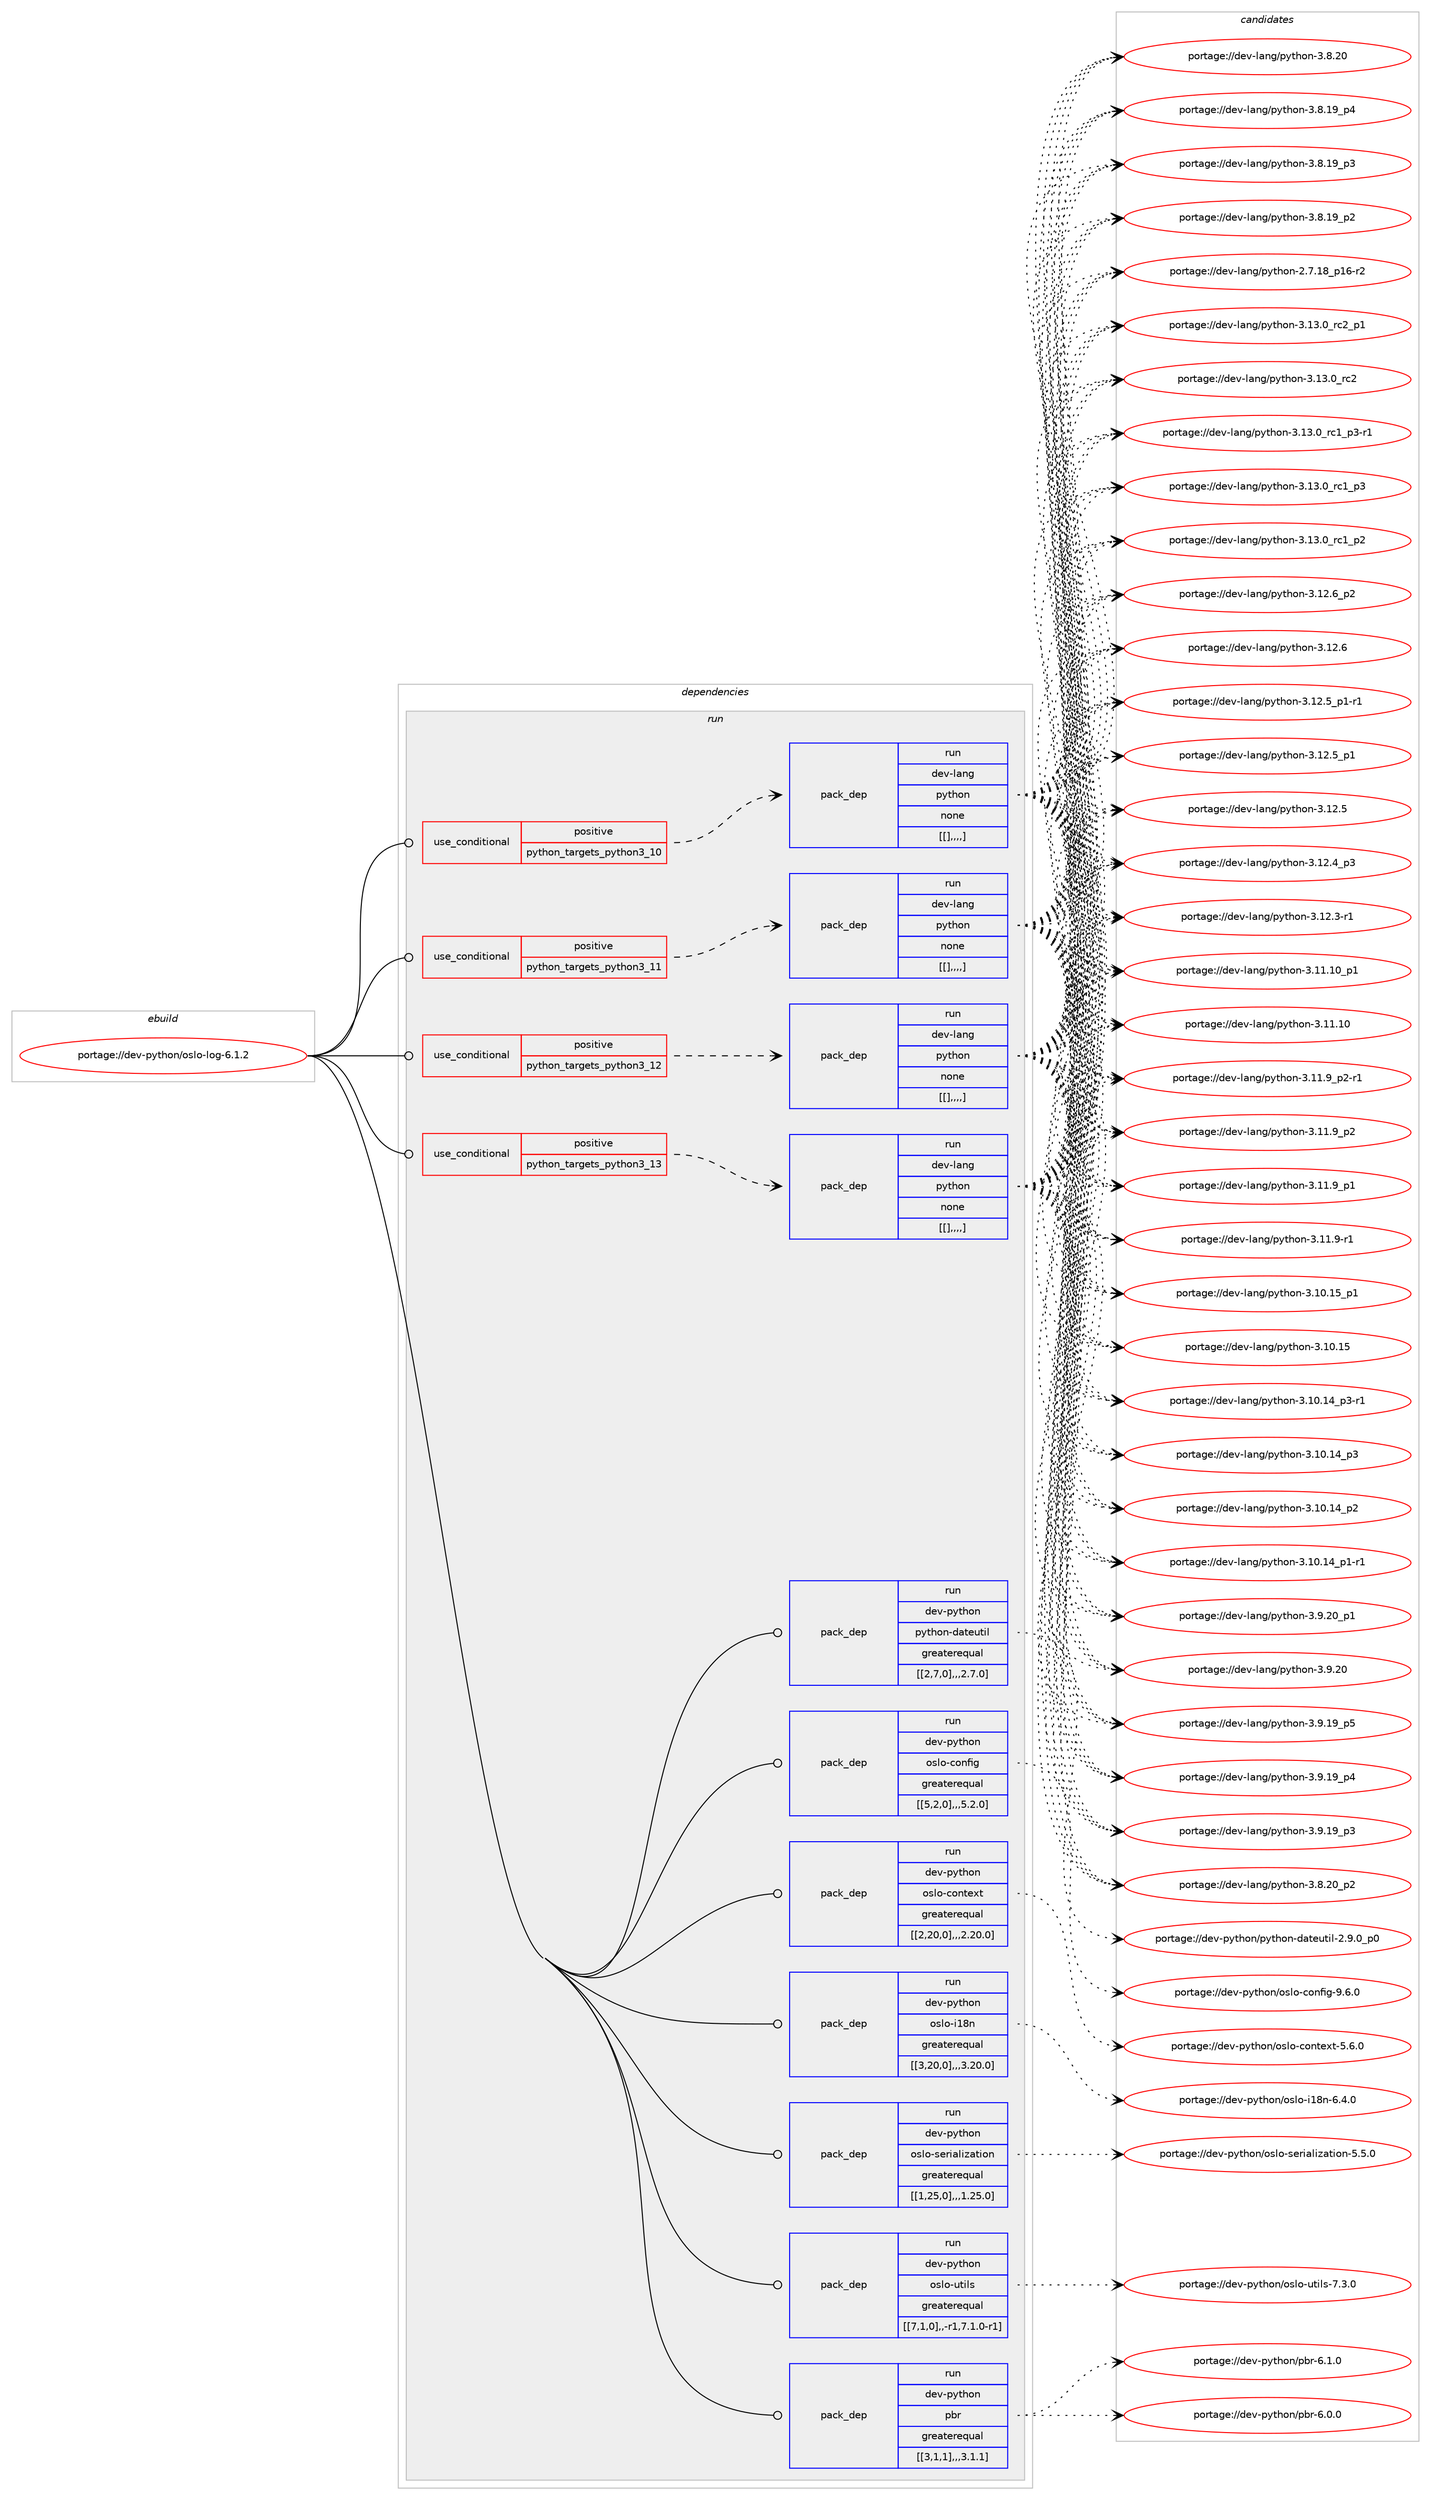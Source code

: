 digraph prolog {

# *************
# Graph options
# *************

newrank=true;
concentrate=true;
compound=true;
graph [rankdir=LR,fontname=Helvetica,fontsize=10,ranksep=1.5];#, ranksep=2.5, nodesep=0.2];
edge  [arrowhead=vee];
node  [fontname=Helvetica,fontsize=10];

# **********
# The ebuild
# **********

subgraph cluster_leftcol {
color=gray;
label=<<i>ebuild</i>>;
id [label="portage://dev-python/oslo-log-6.1.2", color=red, width=4, href="../dev-python/oslo-log-6.1.2.svg"];
}

# ****************
# The dependencies
# ****************

subgraph cluster_midcol {
color=gray;
label=<<i>dependencies</i>>;
subgraph cluster_compile {
fillcolor="#eeeeee";
style=filled;
label=<<i>compile</i>>;
}
subgraph cluster_compileandrun {
fillcolor="#eeeeee";
style=filled;
label=<<i>compile and run</i>>;
}
subgraph cluster_run {
fillcolor="#eeeeee";
style=filled;
label=<<i>run</i>>;
subgraph cond36831 {
dependency155352 [label=<<TABLE BORDER="0" CELLBORDER="1" CELLSPACING="0" CELLPADDING="4"><TR><TD ROWSPAN="3" CELLPADDING="10">use_conditional</TD></TR><TR><TD>positive</TD></TR><TR><TD>python_targets_python3_10</TD></TR></TABLE>>, shape=none, color=red];
subgraph pack117307 {
dependency155353 [label=<<TABLE BORDER="0" CELLBORDER="1" CELLSPACING="0" CELLPADDING="4" WIDTH="220"><TR><TD ROWSPAN="6" CELLPADDING="30">pack_dep</TD></TR><TR><TD WIDTH="110">run</TD></TR><TR><TD>dev-lang</TD></TR><TR><TD>python</TD></TR><TR><TD>none</TD></TR><TR><TD>[[],,,,]</TD></TR></TABLE>>, shape=none, color=blue];
}
dependency155352:e -> dependency155353:w [weight=20,style="dashed",arrowhead="vee"];
}
id:e -> dependency155352:w [weight=20,style="solid",arrowhead="odot"];
subgraph cond36832 {
dependency155354 [label=<<TABLE BORDER="0" CELLBORDER="1" CELLSPACING="0" CELLPADDING="4"><TR><TD ROWSPAN="3" CELLPADDING="10">use_conditional</TD></TR><TR><TD>positive</TD></TR><TR><TD>python_targets_python3_11</TD></TR></TABLE>>, shape=none, color=red];
subgraph pack117308 {
dependency155355 [label=<<TABLE BORDER="0" CELLBORDER="1" CELLSPACING="0" CELLPADDING="4" WIDTH="220"><TR><TD ROWSPAN="6" CELLPADDING="30">pack_dep</TD></TR><TR><TD WIDTH="110">run</TD></TR><TR><TD>dev-lang</TD></TR><TR><TD>python</TD></TR><TR><TD>none</TD></TR><TR><TD>[[],,,,]</TD></TR></TABLE>>, shape=none, color=blue];
}
dependency155354:e -> dependency155355:w [weight=20,style="dashed",arrowhead="vee"];
}
id:e -> dependency155354:w [weight=20,style="solid",arrowhead="odot"];
subgraph cond36833 {
dependency155356 [label=<<TABLE BORDER="0" CELLBORDER="1" CELLSPACING="0" CELLPADDING="4"><TR><TD ROWSPAN="3" CELLPADDING="10">use_conditional</TD></TR><TR><TD>positive</TD></TR><TR><TD>python_targets_python3_12</TD></TR></TABLE>>, shape=none, color=red];
subgraph pack117309 {
dependency155357 [label=<<TABLE BORDER="0" CELLBORDER="1" CELLSPACING="0" CELLPADDING="4" WIDTH="220"><TR><TD ROWSPAN="6" CELLPADDING="30">pack_dep</TD></TR><TR><TD WIDTH="110">run</TD></TR><TR><TD>dev-lang</TD></TR><TR><TD>python</TD></TR><TR><TD>none</TD></TR><TR><TD>[[],,,,]</TD></TR></TABLE>>, shape=none, color=blue];
}
dependency155356:e -> dependency155357:w [weight=20,style="dashed",arrowhead="vee"];
}
id:e -> dependency155356:w [weight=20,style="solid",arrowhead="odot"];
subgraph cond36834 {
dependency155358 [label=<<TABLE BORDER="0" CELLBORDER="1" CELLSPACING="0" CELLPADDING="4"><TR><TD ROWSPAN="3" CELLPADDING="10">use_conditional</TD></TR><TR><TD>positive</TD></TR><TR><TD>python_targets_python3_13</TD></TR></TABLE>>, shape=none, color=red];
subgraph pack117310 {
dependency155359 [label=<<TABLE BORDER="0" CELLBORDER="1" CELLSPACING="0" CELLPADDING="4" WIDTH="220"><TR><TD ROWSPAN="6" CELLPADDING="30">pack_dep</TD></TR><TR><TD WIDTH="110">run</TD></TR><TR><TD>dev-lang</TD></TR><TR><TD>python</TD></TR><TR><TD>none</TD></TR><TR><TD>[[],,,,]</TD></TR></TABLE>>, shape=none, color=blue];
}
dependency155358:e -> dependency155359:w [weight=20,style="dashed",arrowhead="vee"];
}
id:e -> dependency155358:w [weight=20,style="solid",arrowhead="odot"];
subgraph pack117311 {
dependency155360 [label=<<TABLE BORDER="0" CELLBORDER="1" CELLSPACING="0" CELLPADDING="4" WIDTH="220"><TR><TD ROWSPAN="6" CELLPADDING="30">pack_dep</TD></TR><TR><TD WIDTH="110">run</TD></TR><TR><TD>dev-python</TD></TR><TR><TD>oslo-config</TD></TR><TR><TD>greaterequal</TD></TR><TR><TD>[[5,2,0],,,5.2.0]</TD></TR></TABLE>>, shape=none, color=blue];
}
id:e -> dependency155360:w [weight=20,style="solid",arrowhead="odot"];
subgraph pack117312 {
dependency155361 [label=<<TABLE BORDER="0" CELLBORDER="1" CELLSPACING="0" CELLPADDING="4" WIDTH="220"><TR><TD ROWSPAN="6" CELLPADDING="30">pack_dep</TD></TR><TR><TD WIDTH="110">run</TD></TR><TR><TD>dev-python</TD></TR><TR><TD>oslo-context</TD></TR><TR><TD>greaterequal</TD></TR><TR><TD>[[2,20,0],,,2.20.0]</TD></TR></TABLE>>, shape=none, color=blue];
}
id:e -> dependency155361:w [weight=20,style="solid",arrowhead="odot"];
subgraph pack117313 {
dependency155362 [label=<<TABLE BORDER="0" CELLBORDER="1" CELLSPACING="0" CELLPADDING="4" WIDTH="220"><TR><TD ROWSPAN="6" CELLPADDING="30">pack_dep</TD></TR><TR><TD WIDTH="110">run</TD></TR><TR><TD>dev-python</TD></TR><TR><TD>oslo-i18n</TD></TR><TR><TD>greaterequal</TD></TR><TR><TD>[[3,20,0],,,3.20.0]</TD></TR></TABLE>>, shape=none, color=blue];
}
id:e -> dependency155362:w [weight=20,style="solid",arrowhead="odot"];
subgraph pack117314 {
dependency155363 [label=<<TABLE BORDER="0" CELLBORDER="1" CELLSPACING="0" CELLPADDING="4" WIDTH="220"><TR><TD ROWSPAN="6" CELLPADDING="30">pack_dep</TD></TR><TR><TD WIDTH="110">run</TD></TR><TR><TD>dev-python</TD></TR><TR><TD>oslo-serialization</TD></TR><TR><TD>greaterequal</TD></TR><TR><TD>[[1,25,0],,,1.25.0]</TD></TR></TABLE>>, shape=none, color=blue];
}
id:e -> dependency155363:w [weight=20,style="solid",arrowhead="odot"];
subgraph pack117315 {
dependency155364 [label=<<TABLE BORDER="0" CELLBORDER="1" CELLSPACING="0" CELLPADDING="4" WIDTH="220"><TR><TD ROWSPAN="6" CELLPADDING="30">pack_dep</TD></TR><TR><TD WIDTH="110">run</TD></TR><TR><TD>dev-python</TD></TR><TR><TD>oslo-utils</TD></TR><TR><TD>greaterequal</TD></TR><TR><TD>[[7,1,0],,-r1,7.1.0-r1]</TD></TR></TABLE>>, shape=none, color=blue];
}
id:e -> dependency155364:w [weight=20,style="solid",arrowhead="odot"];
subgraph pack117316 {
dependency155365 [label=<<TABLE BORDER="0" CELLBORDER="1" CELLSPACING="0" CELLPADDING="4" WIDTH="220"><TR><TD ROWSPAN="6" CELLPADDING="30">pack_dep</TD></TR><TR><TD WIDTH="110">run</TD></TR><TR><TD>dev-python</TD></TR><TR><TD>pbr</TD></TR><TR><TD>greaterequal</TD></TR><TR><TD>[[3,1,1],,,3.1.1]</TD></TR></TABLE>>, shape=none, color=blue];
}
id:e -> dependency155365:w [weight=20,style="solid",arrowhead="odot"];
subgraph pack117317 {
dependency155366 [label=<<TABLE BORDER="0" CELLBORDER="1" CELLSPACING="0" CELLPADDING="4" WIDTH="220"><TR><TD ROWSPAN="6" CELLPADDING="30">pack_dep</TD></TR><TR><TD WIDTH="110">run</TD></TR><TR><TD>dev-python</TD></TR><TR><TD>python-dateutil</TD></TR><TR><TD>greaterequal</TD></TR><TR><TD>[[2,7,0],,,2.7.0]</TD></TR></TABLE>>, shape=none, color=blue];
}
id:e -> dependency155366:w [weight=20,style="solid",arrowhead="odot"];
}
}

# **************
# The candidates
# **************

subgraph cluster_choices {
rank=same;
color=gray;
label=<<i>candidates</i>>;

subgraph choice117307 {
color=black;
nodesep=1;
choice100101118451089711010347112121116104111110455146495146489511499509511249 [label="portage://dev-lang/python-3.13.0_rc2_p1", color=red, width=4,href="../dev-lang/python-3.13.0_rc2_p1.svg"];
choice10010111845108971101034711212111610411111045514649514648951149950 [label="portage://dev-lang/python-3.13.0_rc2", color=red, width=4,href="../dev-lang/python-3.13.0_rc2.svg"];
choice1001011184510897110103471121211161041111104551464951464895114994995112514511449 [label="portage://dev-lang/python-3.13.0_rc1_p3-r1", color=red, width=4,href="../dev-lang/python-3.13.0_rc1_p3-r1.svg"];
choice100101118451089711010347112121116104111110455146495146489511499499511251 [label="portage://dev-lang/python-3.13.0_rc1_p3", color=red, width=4,href="../dev-lang/python-3.13.0_rc1_p3.svg"];
choice100101118451089711010347112121116104111110455146495146489511499499511250 [label="portage://dev-lang/python-3.13.0_rc1_p2", color=red, width=4,href="../dev-lang/python-3.13.0_rc1_p2.svg"];
choice100101118451089711010347112121116104111110455146495046549511250 [label="portage://dev-lang/python-3.12.6_p2", color=red, width=4,href="../dev-lang/python-3.12.6_p2.svg"];
choice10010111845108971101034711212111610411111045514649504654 [label="portage://dev-lang/python-3.12.6", color=red, width=4,href="../dev-lang/python-3.12.6.svg"];
choice1001011184510897110103471121211161041111104551464950465395112494511449 [label="portage://dev-lang/python-3.12.5_p1-r1", color=red, width=4,href="../dev-lang/python-3.12.5_p1-r1.svg"];
choice100101118451089711010347112121116104111110455146495046539511249 [label="portage://dev-lang/python-3.12.5_p1", color=red, width=4,href="../dev-lang/python-3.12.5_p1.svg"];
choice10010111845108971101034711212111610411111045514649504653 [label="portage://dev-lang/python-3.12.5", color=red, width=4,href="../dev-lang/python-3.12.5.svg"];
choice100101118451089711010347112121116104111110455146495046529511251 [label="portage://dev-lang/python-3.12.4_p3", color=red, width=4,href="../dev-lang/python-3.12.4_p3.svg"];
choice100101118451089711010347112121116104111110455146495046514511449 [label="portage://dev-lang/python-3.12.3-r1", color=red, width=4,href="../dev-lang/python-3.12.3-r1.svg"];
choice10010111845108971101034711212111610411111045514649494649489511249 [label="portage://dev-lang/python-3.11.10_p1", color=red, width=4,href="../dev-lang/python-3.11.10_p1.svg"];
choice1001011184510897110103471121211161041111104551464949464948 [label="portage://dev-lang/python-3.11.10", color=red, width=4,href="../dev-lang/python-3.11.10.svg"];
choice1001011184510897110103471121211161041111104551464949465795112504511449 [label="portage://dev-lang/python-3.11.9_p2-r1", color=red, width=4,href="../dev-lang/python-3.11.9_p2-r1.svg"];
choice100101118451089711010347112121116104111110455146494946579511250 [label="portage://dev-lang/python-3.11.9_p2", color=red, width=4,href="../dev-lang/python-3.11.9_p2.svg"];
choice100101118451089711010347112121116104111110455146494946579511249 [label="portage://dev-lang/python-3.11.9_p1", color=red, width=4,href="../dev-lang/python-3.11.9_p1.svg"];
choice100101118451089711010347112121116104111110455146494946574511449 [label="portage://dev-lang/python-3.11.9-r1", color=red, width=4,href="../dev-lang/python-3.11.9-r1.svg"];
choice10010111845108971101034711212111610411111045514649484649539511249 [label="portage://dev-lang/python-3.10.15_p1", color=red, width=4,href="../dev-lang/python-3.10.15_p1.svg"];
choice1001011184510897110103471121211161041111104551464948464953 [label="portage://dev-lang/python-3.10.15", color=red, width=4,href="../dev-lang/python-3.10.15.svg"];
choice100101118451089711010347112121116104111110455146494846495295112514511449 [label="portage://dev-lang/python-3.10.14_p3-r1", color=red, width=4,href="../dev-lang/python-3.10.14_p3-r1.svg"];
choice10010111845108971101034711212111610411111045514649484649529511251 [label="portage://dev-lang/python-3.10.14_p3", color=red, width=4,href="../dev-lang/python-3.10.14_p3.svg"];
choice10010111845108971101034711212111610411111045514649484649529511250 [label="portage://dev-lang/python-3.10.14_p2", color=red, width=4,href="../dev-lang/python-3.10.14_p2.svg"];
choice100101118451089711010347112121116104111110455146494846495295112494511449 [label="portage://dev-lang/python-3.10.14_p1-r1", color=red, width=4,href="../dev-lang/python-3.10.14_p1-r1.svg"];
choice100101118451089711010347112121116104111110455146574650489511249 [label="portage://dev-lang/python-3.9.20_p1", color=red, width=4,href="../dev-lang/python-3.9.20_p1.svg"];
choice10010111845108971101034711212111610411111045514657465048 [label="portage://dev-lang/python-3.9.20", color=red, width=4,href="../dev-lang/python-3.9.20.svg"];
choice100101118451089711010347112121116104111110455146574649579511253 [label="portage://dev-lang/python-3.9.19_p5", color=red, width=4,href="../dev-lang/python-3.9.19_p5.svg"];
choice100101118451089711010347112121116104111110455146574649579511252 [label="portage://dev-lang/python-3.9.19_p4", color=red, width=4,href="../dev-lang/python-3.9.19_p4.svg"];
choice100101118451089711010347112121116104111110455146574649579511251 [label="portage://dev-lang/python-3.9.19_p3", color=red, width=4,href="../dev-lang/python-3.9.19_p3.svg"];
choice100101118451089711010347112121116104111110455146564650489511250 [label="portage://dev-lang/python-3.8.20_p2", color=red, width=4,href="../dev-lang/python-3.8.20_p2.svg"];
choice10010111845108971101034711212111610411111045514656465048 [label="portage://dev-lang/python-3.8.20", color=red, width=4,href="../dev-lang/python-3.8.20.svg"];
choice100101118451089711010347112121116104111110455146564649579511252 [label="portage://dev-lang/python-3.8.19_p4", color=red, width=4,href="../dev-lang/python-3.8.19_p4.svg"];
choice100101118451089711010347112121116104111110455146564649579511251 [label="portage://dev-lang/python-3.8.19_p3", color=red, width=4,href="../dev-lang/python-3.8.19_p3.svg"];
choice100101118451089711010347112121116104111110455146564649579511250 [label="portage://dev-lang/python-3.8.19_p2", color=red, width=4,href="../dev-lang/python-3.8.19_p2.svg"];
choice100101118451089711010347112121116104111110455046554649569511249544511450 [label="portage://dev-lang/python-2.7.18_p16-r2", color=red, width=4,href="../dev-lang/python-2.7.18_p16-r2.svg"];
dependency155353:e -> choice100101118451089711010347112121116104111110455146495146489511499509511249:w [style=dotted,weight="100"];
dependency155353:e -> choice10010111845108971101034711212111610411111045514649514648951149950:w [style=dotted,weight="100"];
dependency155353:e -> choice1001011184510897110103471121211161041111104551464951464895114994995112514511449:w [style=dotted,weight="100"];
dependency155353:e -> choice100101118451089711010347112121116104111110455146495146489511499499511251:w [style=dotted,weight="100"];
dependency155353:e -> choice100101118451089711010347112121116104111110455146495146489511499499511250:w [style=dotted,weight="100"];
dependency155353:e -> choice100101118451089711010347112121116104111110455146495046549511250:w [style=dotted,weight="100"];
dependency155353:e -> choice10010111845108971101034711212111610411111045514649504654:w [style=dotted,weight="100"];
dependency155353:e -> choice1001011184510897110103471121211161041111104551464950465395112494511449:w [style=dotted,weight="100"];
dependency155353:e -> choice100101118451089711010347112121116104111110455146495046539511249:w [style=dotted,weight="100"];
dependency155353:e -> choice10010111845108971101034711212111610411111045514649504653:w [style=dotted,weight="100"];
dependency155353:e -> choice100101118451089711010347112121116104111110455146495046529511251:w [style=dotted,weight="100"];
dependency155353:e -> choice100101118451089711010347112121116104111110455146495046514511449:w [style=dotted,weight="100"];
dependency155353:e -> choice10010111845108971101034711212111610411111045514649494649489511249:w [style=dotted,weight="100"];
dependency155353:e -> choice1001011184510897110103471121211161041111104551464949464948:w [style=dotted,weight="100"];
dependency155353:e -> choice1001011184510897110103471121211161041111104551464949465795112504511449:w [style=dotted,weight="100"];
dependency155353:e -> choice100101118451089711010347112121116104111110455146494946579511250:w [style=dotted,weight="100"];
dependency155353:e -> choice100101118451089711010347112121116104111110455146494946579511249:w [style=dotted,weight="100"];
dependency155353:e -> choice100101118451089711010347112121116104111110455146494946574511449:w [style=dotted,weight="100"];
dependency155353:e -> choice10010111845108971101034711212111610411111045514649484649539511249:w [style=dotted,weight="100"];
dependency155353:e -> choice1001011184510897110103471121211161041111104551464948464953:w [style=dotted,weight="100"];
dependency155353:e -> choice100101118451089711010347112121116104111110455146494846495295112514511449:w [style=dotted,weight="100"];
dependency155353:e -> choice10010111845108971101034711212111610411111045514649484649529511251:w [style=dotted,weight="100"];
dependency155353:e -> choice10010111845108971101034711212111610411111045514649484649529511250:w [style=dotted,weight="100"];
dependency155353:e -> choice100101118451089711010347112121116104111110455146494846495295112494511449:w [style=dotted,weight="100"];
dependency155353:e -> choice100101118451089711010347112121116104111110455146574650489511249:w [style=dotted,weight="100"];
dependency155353:e -> choice10010111845108971101034711212111610411111045514657465048:w [style=dotted,weight="100"];
dependency155353:e -> choice100101118451089711010347112121116104111110455146574649579511253:w [style=dotted,weight="100"];
dependency155353:e -> choice100101118451089711010347112121116104111110455146574649579511252:w [style=dotted,weight="100"];
dependency155353:e -> choice100101118451089711010347112121116104111110455146574649579511251:w [style=dotted,weight="100"];
dependency155353:e -> choice100101118451089711010347112121116104111110455146564650489511250:w [style=dotted,weight="100"];
dependency155353:e -> choice10010111845108971101034711212111610411111045514656465048:w [style=dotted,weight="100"];
dependency155353:e -> choice100101118451089711010347112121116104111110455146564649579511252:w [style=dotted,weight="100"];
dependency155353:e -> choice100101118451089711010347112121116104111110455146564649579511251:w [style=dotted,weight="100"];
dependency155353:e -> choice100101118451089711010347112121116104111110455146564649579511250:w [style=dotted,weight="100"];
dependency155353:e -> choice100101118451089711010347112121116104111110455046554649569511249544511450:w [style=dotted,weight="100"];
}
subgraph choice117308 {
color=black;
nodesep=1;
choice100101118451089711010347112121116104111110455146495146489511499509511249 [label="portage://dev-lang/python-3.13.0_rc2_p1", color=red, width=4,href="../dev-lang/python-3.13.0_rc2_p1.svg"];
choice10010111845108971101034711212111610411111045514649514648951149950 [label="portage://dev-lang/python-3.13.0_rc2", color=red, width=4,href="../dev-lang/python-3.13.0_rc2.svg"];
choice1001011184510897110103471121211161041111104551464951464895114994995112514511449 [label="portage://dev-lang/python-3.13.0_rc1_p3-r1", color=red, width=4,href="../dev-lang/python-3.13.0_rc1_p3-r1.svg"];
choice100101118451089711010347112121116104111110455146495146489511499499511251 [label="portage://dev-lang/python-3.13.0_rc1_p3", color=red, width=4,href="../dev-lang/python-3.13.0_rc1_p3.svg"];
choice100101118451089711010347112121116104111110455146495146489511499499511250 [label="portage://dev-lang/python-3.13.0_rc1_p2", color=red, width=4,href="../dev-lang/python-3.13.0_rc1_p2.svg"];
choice100101118451089711010347112121116104111110455146495046549511250 [label="portage://dev-lang/python-3.12.6_p2", color=red, width=4,href="../dev-lang/python-3.12.6_p2.svg"];
choice10010111845108971101034711212111610411111045514649504654 [label="portage://dev-lang/python-3.12.6", color=red, width=4,href="../dev-lang/python-3.12.6.svg"];
choice1001011184510897110103471121211161041111104551464950465395112494511449 [label="portage://dev-lang/python-3.12.5_p1-r1", color=red, width=4,href="../dev-lang/python-3.12.5_p1-r1.svg"];
choice100101118451089711010347112121116104111110455146495046539511249 [label="portage://dev-lang/python-3.12.5_p1", color=red, width=4,href="../dev-lang/python-3.12.5_p1.svg"];
choice10010111845108971101034711212111610411111045514649504653 [label="portage://dev-lang/python-3.12.5", color=red, width=4,href="../dev-lang/python-3.12.5.svg"];
choice100101118451089711010347112121116104111110455146495046529511251 [label="portage://dev-lang/python-3.12.4_p3", color=red, width=4,href="../dev-lang/python-3.12.4_p3.svg"];
choice100101118451089711010347112121116104111110455146495046514511449 [label="portage://dev-lang/python-3.12.3-r1", color=red, width=4,href="../dev-lang/python-3.12.3-r1.svg"];
choice10010111845108971101034711212111610411111045514649494649489511249 [label="portage://dev-lang/python-3.11.10_p1", color=red, width=4,href="../dev-lang/python-3.11.10_p1.svg"];
choice1001011184510897110103471121211161041111104551464949464948 [label="portage://dev-lang/python-3.11.10", color=red, width=4,href="../dev-lang/python-3.11.10.svg"];
choice1001011184510897110103471121211161041111104551464949465795112504511449 [label="portage://dev-lang/python-3.11.9_p2-r1", color=red, width=4,href="../dev-lang/python-3.11.9_p2-r1.svg"];
choice100101118451089711010347112121116104111110455146494946579511250 [label="portage://dev-lang/python-3.11.9_p2", color=red, width=4,href="../dev-lang/python-3.11.9_p2.svg"];
choice100101118451089711010347112121116104111110455146494946579511249 [label="portage://dev-lang/python-3.11.9_p1", color=red, width=4,href="../dev-lang/python-3.11.9_p1.svg"];
choice100101118451089711010347112121116104111110455146494946574511449 [label="portage://dev-lang/python-3.11.9-r1", color=red, width=4,href="../dev-lang/python-3.11.9-r1.svg"];
choice10010111845108971101034711212111610411111045514649484649539511249 [label="portage://dev-lang/python-3.10.15_p1", color=red, width=4,href="../dev-lang/python-3.10.15_p1.svg"];
choice1001011184510897110103471121211161041111104551464948464953 [label="portage://dev-lang/python-3.10.15", color=red, width=4,href="../dev-lang/python-3.10.15.svg"];
choice100101118451089711010347112121116104111110455146494846495295112514511449 [label="portage://dev-lang/python-3.10.14_p3-r1", color=red, width=4,href="../dev-lang/python-3.10.14_p3-r1.svg"];
choice10010111845108971101034711212111610411111045514649484649529511251 [label="portage://dev-lang/python-3.10.14_p3", color=red, width=4,href="../dev-lang/python-3.10.14_p3.svg"];
choice10010111845108971101034711212111610411111045514649484649529511250 [label="portage://dev-lang/python-3.10.14_p2", color=red, width=4,href="../dev-lang/python-3.10.14_p2.svg"];
choice100101118451089711010347112121116104111110455146494846495295112494511449 [label="portage://dev-lang/python-3.10.14_p1-r1", color=red, width=4,href="../dev-lang/python-3.10.14_p1-r1.svg"];
choice100101118451089711010347112121116104111110455146574650489511249 [label="portage://dev-lang/python-3.9.20_p1", color=red, width=4,href="../dev-lang/python-3.9.20_p1.svg"];
choice10010111845108971101034711212111610411111045514657465048 [label="portage://dev-lang/python-3.9.20", color=red, width=4,href="../dev-lang/python-3.9.20.svg"];
choice100101118451089711010347112121116104111110455146574649579511253 [label="portage://dev-lang/python-3.9.19_p5", color=red, width=4,href="../dev-lang/python-3.9.19_p5.svg"];
choice100101118451089711010347112121116104111110455146574649579511252 [label="portage://dev-lang/python-3.9.19_p4", color=red, width=4,href="../dev-lang/python-3.9.19_p4.svg"];
choice100101118451089711010347112121116104111110455146574649579511251 [label="portage://dev-lang/python-3.9.19_p3", color=red, width=4,href="../dev-lang/python-3.9.19_p3.svg"];
choice100101118451089711010347112121116104111110455146564650489511250 [label="portage://dev-lang/python-3.8.20_p2", color=red, width=4,href="../dev-lang/python-3.8.20_p2.svg"];
choice10010111845108971101034711212111610411111045514656465048 [label="portage://dev-lang/python-3.8.20", color=red, width=4,href="../dev-lang/python-3.8.20.svg"];
choice100101118451089711010347112121116104111110455146564649579511252 [label="portage://dev-lang/python-3.8.19_p4", color=red, width=4,href="../dev-lang/python-3.8.19_p4.svg"];
choice100101118451089711010347112121116104111110455146564649579511251 [label="portage://dev-lang/python-3.8.19_p3", color=red, width=4,href="../dev-lang/python-3.8.19_p3.svg"];
choice100101118451089711010347112121116104111110455146564649579511250 [label="portage://dev-lang/python-3.8.19_p2", color=red, width=4,href="../dev-lang/python-3.8.19_p2.svg"];
choice100101118451089711010347112121116104111110455046554649569511249544511450 [label="portage://dev-lang/python-2.7.18_p16-r2", color=red, width=4,href="../dev-lang/python-2.7.18_p16-r2.svg"];
dependency155355:e -> choice100101118451089711010347112121116104111110455146495146489511499509511249:w [style=dotted,weight="100"];
dependency155355:e -> choice10010111845108971101034711212111610411111045514649514648951149950:w [style=dotted,weight="100"];
dependency155355:e -> choice1001011184510897110103471121211161041111104551464951464895114994995112514511449:w [style=dotted,weight="100"];
dependency155355:e -> choice100101118451089711010347112121116104111110455146495146489511499499511251:w [style=dotted,weight="100"];
dependency155355:e -> choice100101118451089711010347112121116104111110455146495146489511499499511250:w [style=dotted,weight="100"];
dependency155355:e -> choice100101118451089711010347112121116104111110455146495046549511250:w [style=dotted,weight="100"];
dependency155355:e -> choice10010111845108971101034711212111610411111045514649504654:w [style=dotted,weight="100"];
dependency155355:e -> choice1001011184510897110103471121211161041111104551464950465395112494511449:w [style=dotted,weight="100"];
dependency155355:e -> choice100101118451089711010347112121116104111110455146495046539511249:w [style=dotted,weight="100"];
dependency155355:e -> choice10010111845108971101034711212111610411111045514649504653:w [style=dotted,weight="100"];
dependency155355:e -> choice100101118451089711010347112121116104111110455146495046529511251:w [style=dotted,weight="100"];
dependency155355:e -> choice100101118451089711010347112121116104111110455146495046514511449:w [style=dotted,weight="100"];
dependency155355:e -> choice10010111845108971101034711212111610411111045514649494649489511249:w [style=dotted,weight="100"];
dependency155355:e -> choice1001011184510897110103471121211161041111104551464949464948:w [style=dotted,weight="100"];
dependency155355:e -> choice1001011184510897110103471121211161041111104551464949465795112504511449:w [style=dotted,weight="100"];
dependency155355:e -> choice100101118451089711010347112121116104111110455146494946579511250:w [style=dotted,weight="100"];
dependency155355:e -> choice100101118451089711010347112121116104111110455146494946579511249:w [style=dotted,weight="100"];
dependency155355:e -> choice100101118451089711010347112121116104111110455146494946574511449:w [style=dotted,weight="100"];
dependency155355:e -> choice10010111845108971101034711212111610411111045514649484649539511249:w [style=dotted,weight="100"];
dependency155355:e -> choice1001011184510897110103471121211161041111104551464948464953:w [style=dotted,weight="100"];
dependency155355:e -> choice100101118451089711010347112121116104111110455146494846495295112514511449:w [style=dotted,weight="100"];
dependency155355:e -> choice10010111845108971101034711212111610411111045514649484649529511251:w [style=dotted,weight="100"];
dependency155355:e -> choice10010111845108971101034711212111610411111045514649484649529511250:w [style=dotted,weight="100"];
dependency155355:e -> choice100101118451089711010347112121116104111110455146494846495295112494511449:w [style=dotted,weight="100"];
dependency155355:e -> choice100101118451089711010347112121116104111110455146574650489511249:w [style=dotted,weight="100"];
dependency155355:e -> choice10010111845108971101034711212111610411111045514657465048:w [style=dotted,weight="100"];
dependency155355:e -> choice100101118451089711010347112121116104111110455146574649579511253:w [style=dotted,weight="100"];
dependency155355:e -> choice100101118451089711010347112121116104111110455146574649579511252:w [style=dotted,weight="100"];
dependency155355:e -> choice100101118451089711010347112121116104111110455146574649579511251:w [style=dotted,weight="100"];
dependency155355:e -> choice100101118451089711010347112121116104111110455146564650489511250:w [style=dotted,weight="100"];
dependency155355:e -> choice10010111845108971101034711212111610411111045514656465048:w [style=dotted,weight="100"];
dependency155355:e -> choice100101118451089711010347112121116104111110455146564649579511252:w [style=dotted,weight="100"];
dependency155355:e -> choice100101118451089711010347112121116104111110455146564649579511251:w [style=dotted,weight="100"];
dependency155355:e -> choice100101118451089711010347112121116104111110455146564649579511250:w [style=dotted,weight="100"];
dependency155355:e -> choice100101118451089711010347112121116104111110455046554649569511249544511450:w [style=dotted,weight="100"];
}
subgraph choice117309 {
color=black;
nodesep=1;
choice100101118451089711010347112121116104111110455146495146489511499509511249 [label="portage://dev-lang/python-3.13.0_rc2_p1", color=red, width=4,href="../dev-lang/python-3.13.0_rc2_p1.svg"];
choice10010111845108971101034711212111610411111045514649514648951149950 [label="portage://dev-lang/python-3.13.0_rc2", color=red, width=4,href="../dev-lang/python-3.13.0_rc2.svg"];
choice1001011184510897110103471121211161041111104551464951464895114994995112514511449 [label="portage://dev-lang/python-3.13.0_rc1_p3-r1", color=red, width=4,href="../dev-lang/python-3.13.0_rc1_p3-r1.svg"];
choice100101118451089711010347112121116104111110455146495146489511499499511251 [label="portage://dev-lang/python-3.13.0_rc1_p3", color=red, width=4,href="../dev-lang/python-3.13.0_rc1_p3.svg"];
choice100101118451089711010347112121116104111110455146495146489511499499511250 [label="portage://dev-lang/python-3.13.0_rc1_p2", color=red, width=4,href="../dev-lang/python-3.13.0_rc1_p2.svg"];
choice100101118451089711010347112121116104111110455146495046549511250 [label="portage://dev-lang/python-3.12.6_p2", color=red, width=4,href="../dev-lang/python-3.12.6_p2.svg"];
choice10010111845108971101034711212111610411111045514649504654 [label="portage://dev-lang/python-3.12.6", color=red, width=4,href="../dev-lang/python-3.12.6.svg"];
choice1001011184510897110103471121211161041111104551464950465395112494511449 [label="portage://dev-lang/python-3.12.5_p1-r1", color=red, width=4,href="../dev-lang/python-3.12.5_p1-r1.svg"];
choice100101118451089711010347112121116104111110455146495046539511249 [label="portage://dev-lang/python-3.12.5_p1", color=red, width=4,href="../dev-lang/python-3.12.5_p1.svg"];
choice10010111845108971101034711212111610411111045514649504653 [label="portage://dev-lang/python-3.12.5", color=red, width=4,href="../dev-lang/python-3.12.5.svg"];
choice100101118451089711010347112121116104111110455146495046529511251 [label="portage://dev-lang/python-3.12.4_p3", color=red, width=4,href="../dev-lang/python-3.12.4_p3.svg"];
choice100101118451089711010347112121116104111110455146495046514511449 [label="portage://dev-lang/python-3.12.3-r1", color=red, width=4,href="../dev-lang/python-3.12.3-r1.svg"];
choice10010111845108971101034711212111610411111045514649494649489511249 [label="portage://dev-lang/python-3.11.10_p1", color=red, width=4,href="../dev-lang/python-3.11.10_p1.svg"];
choice1001011184510897110103471121211161041111104551464949464948 [label="portage://dev-lang/python-3.11.10", color=red, width=4,href="../dev-lang/python-3.11.10.svg"];
choice1001011184510897110103471121211161041111104551464949465795112504511449 [label="portage://dev-lang/python-3.11.9_p2-r1", color=red, width=4,href="../dev-lang/python-3.11.9_p2-r1.svg"];
choice100101118451089711010347112121116104111110455146494946579511250 [label="portage://dev-lang/python-3.11.9_p2", color=red, width=4,href="../dev-lang/python-3.11.9_p2.svg"];
choice100101118451089711010347112121116104111110455146494946579511249 [label="portage://dev-lang/python-3.11.9_p1", color=red, width=4,href="../dev-lang/python-3.11.9_p1.svg"];
choice100101118451089711010347112121116104111110455146494946574511449 [label="portage://dev-lang/python-3.11.9-r1", color=red, width=4,href="../dev-lang/python-3.11.9-r1.svg"];
choice10010111845108971101034711212111610411111045514649484649539511249 [label="portage://dev-lang/python-3.10.15_p1", color=red, width=4,href="../dev-lang/python-3.10.15_p1.svg"];
choice1001011184510897110103471121211161041111104551464948464953 [label="portage://dev-lang/python-3.10.15", color=red, width=4,href="../dev-lang/python-3.10.15.svg"];
choice100101118451089711010347112121116104111110455146494846495295112514511449 [label="portage://dev-lang/python-3.10.14_p3-r1", color=red, width=4,href="../dev-lang/python-3.10.14_p3-r1.svg"];
choice10010111845108971101034711212111610411111045514649484649529511251 [label="portage://dev-lang/python-3.10.14_p3", color=red, width=4,href="../dev-lang/python-3.10.14_p3.svg"];
choice10010111845108971101034711212111610411111045514649484649529511250 [label="portage://dev-lang/python-3.10.14_p2", color=red, width=4,href="../dev-lang/python-3.10.14_p2.svg"];
choice100101118451089711010347112121116104111110455146494846495295112494511449 [label="portage://dev-lang/python-3.10.14_p1-r1", color=red, width=4,href="../dev-lang/python-3.10.14_p1-r1.svg"];
choice100101118451089711010347112121116104111110455146574650489511249 [label="portage://dev-lang/python-3.9.20_p1", color=red, width=4,href="../dev-lang/python-3.9.20_p1.svg"];
choice10010111845108971101034711212111610411111045514657465048 [label="portage://dev-lang/python-3.9.20", color=red, width=4,href="../dev-lang/python-3.9.20.svg"];
choice100101118451089711010347112121116104111110455146574649579511253 [label="portage://dev-lang/python-3.9.19_p5", color=red, width=4,href="../dev-lang/python-3.9.19_p5.svg"];
choice100101118451089711010347112121116104111110455146574649579511252 [label="portage://dev-lang/python-3.9.19_p4", color=red, width=4,href="../dev-lang/python-3.9.19_p4.svg"];
choice100101118451089711010347112121116104111110455146574649579511251 [label="portage://dev-lang/python-3.9.19_p3", color=red, width=4,href="../dev-lang/python-3.9.19_p3.svg"];
choice100101118451089711010347112121116104111110455146564650489511250 [label="portage://dev-lang/python-3.8.20_p2", color=red, width=4,href="../dev-lang/python-3.8.20_p2.svg"];
choice10010111845108971101034711212111610411111045514656465048 [label="portage://dev-lang/python-3.8.20", color=red, width=4,href="../dev-lang/python-3.8.20.svg"];
choice100101118451089711010347112121116104111110455146564649579511252 [label="portage://dev-lang/python-3.8.19_p4", color=red, width=4,href="../dev-lang/python-3.8.19_p4.svg"];
choice100101118451089711010347112121116104111110455146564649579511251 [label="portage://dev-lang/python-3.8.19_p3", color=red, width=4,href="../dev-lang/python-3.8.19_p3.svg"];
choice100101118451089711010347112121116104111110455146564649579511250 [label="portage://dev-lang/python-3.8.19_p2", color=red, width=4,href="../dev-lang/python-3.8.19_p2.svg"];
choice100101118451089711010347112121116104111110455046554649569511249544511450 [label="portage://dev-lang/python-2.7.18_p16-r2", color=red, width=4,href="../dev-lang/python-2.7.18_p16-r2.svg"];
dependency155357:e -> choice100101118451089711010347112121116104111110455146495146489511499509511249:w [style=dotted,weight="100"];
dependency155357:e -> choice10010111845108971101034711212111610411111045514649514648951149950:w [style=dotted,weight="100"];
dependency155357:e -> choice1001011184510897110103471121211161041111104551464951464895114994995112514511449:w [style=dotted,weight="100"];
dependency155357:e -> choice100101118451089711010347112121116104111110455146495146489511499499511251:w [style=dotted,weight="100"];
dependency155357:e -> choice100101118451089711010347112121116104111110455146495146489511499499511250:w [style=dotted,weight="100"];
dependency155357:e -> choice100101118451089711010347112121116104111110455146495046549511250:w [style=dotted,weight="100"];
dependency155357:e -> choice10010111845108971101034711212111610411111045514649504654:w [style=dotted,weight="100"];
dependency155357:e -> choice1001011184510897110103471121211161041111104551464950465395112494511449:w [style=dotted,weight="100"];
dependency155357:e -> choice100101118451089711010347112121116104111110455146495046539511249:w [style=dotted,weight="100"];
dependency155357:e -> choice10010111845108971101034711212111610411111045514649504653:w [style=dotted,weight="100"];
dependency155357:e -> choice100101118451089711010347112121116104111110455146495046529511251:w [style=dotted,weight="100"];
dependency155357:e -> choice100101118451089711010347112121116104111110455146495046514511449:w [style=dotted,weight="100"];
dependency155357:e -> choice10010111845108971101034711212111610411111045514649494649489511249:w [style=dotted,weight="100"];
dependency155357:e -> choice1001011184510897110103471121211161041111104551464949464948:w [style=dotted,weight="100"];
dependency155357:e -> choice1001011184510897110103471121211161041111104551464949465795112504511449:w [style=dotted,weight="100"];
dependency155357:e -> choice100101118451089711010347112121116104111110455146494946579511250:w [style=dotted,weight="100"];
dependency155357:e -> choice100101118451089711010347112121116104111110455146494946579511249:w [style=dotted,weight="100"];
dependency155357:e -> choice100101118451089711010347112121116104111110455146494946574511449:w [style=dotted,weight="100"];
dependency155357:e -> choice10010111845108971101034711212111610411111045514649484649539511249:w [style=dotted,weight="100"];
dependency155357:e -> choice1001011184510897110103471121211161041111104551464948464953:w [style=dotted,weight="100"];
dependency155357:e -> choice100101118451089711010347112121116104111110455146494846495295112514511449:w [style=dotted,weight="100"];
dependency155357:e -> choice10010111845108971101034711212111610411111045514649484649529511251:w [style=dotted,weight="100"];
dependency155357:e -> choice10010111845108971101034711212111610411111045514649484649529511250:w [style=dotted,weight="100"];
dependency155357:e -> choice100101118451089711010347112121116104111110455146494846495295112494511449:w [style=dotted,weight="100"];
dependency155357:e -> choice100101118451089711010347112121116104111110455146574650489511249:w [style=dotted,weight="100"];
dependency155357:e -> choice10010111845108971101034711212111610411111045514657465048:w [style=dotted,weight="100"];
dependency155357:e -> choice100101118451089711010347112121116104111110455146574649579511253:w [style=dotted,weight="100"];
dependency155357:e -> choice100101118451089711010347112121116104111110455146574649579511252:w [style=dotted,weight="100"];
dependency155357:e -> choice100101118451089711010347112121116104111110455146574649579511251:w [style=dotted,weight="100"];
dependency155357:e -> choice100101118451089711010347112121116104111110455146564650489511250:w [style=dotted,weight="100"];
dependency155357:e -> choice10010111845108971101034711212111610411111045514656465048:w [style=dotted,weight="100"];
dependency155357:e -> choice100101118451089711010347112121116104111110455146564649579511252:w [style=dotted,weight="100"];
dependency155357:e -> choice100101118451089711010347112121116104111110455146564649579511251:w [style=dotted,weight="100"];
dependency155357:e -> choice100101118451089711010347112121116104111110455146564649579511250:w [style=dotted,weight="100"];
dependency155357:e -> choice100101118451089711010347112121116104111110455046554649569511249544511450:w [style=dotted,weight="100"];
}
subgraph choice117310 {
color=black;
nodesep=1;
choice100101118451089711010347112121116104111110455146495146489511499509511249 [label="portage://dev-lang/python-3.13.0_rc2_p1", color=red, width=4,href="../dev-lang/python-3.13.0_rc2_p1.svg"];
choice10010111845108971101034711212111610411111045514649514648951149950 [label="portage://dev-lang/python-3.13.0_rc2", color=red, width=4,href="../dev-lang/python-3.13.0_rc2.svg"];
choice1001011184510897110103471121211161041111104551464951464895114994995112514511449 [label="portage://dev-lang/python-3.13.0_rc1_p3-r1", color=red, width=4,href="../dev-lang/python-3.13.0_rc1_p3-r1.svg"];
choice100101118451089711010347112121116104111110455146495146489511499499511251 [label="portage://dev-lang/python-3.13.0_rc1_p3", color=red, width=4,href="../dev-lang/python-3.13.0_rc1_p3.svg"];
choice100101118451089711010347112121116104111110455146495146489511499499511250 [label="portage://dev-lang/python-3.13.0_rc1_p2", color=red, width=4,href="../dev-lang/python-3.13.0_rc1_p2.svg"];
choice100101118451089711010347112121116104111110455146495046549511250 [label="portage://dev-lang/python-3.12.6_p2", color=red, width=4,href="../dev-lang/python-3.12.6_p2.svg"];
choice10010111845108971101034711212111610411111045514649504654 [label="portage://dev-lang/python-3.12.6", color=red, width=4,href="../dev-lang/python-3.12.6.svg"];
choice1001011184510897110103471121211161041111104551464950465395112494511449 [label="portage://dev-lang/python-3.12.5_p1-r1", color=red, width=4,href="../dev-lang/python-3.12.5_p1-r1.svg"];
choice100101118451089711010347112121116104111110455146495046539511249 [label="portage://dev-lang/python-3.12.5_p1", color=red, width=4,href="../dev-lang/python-3.12.5_p1.svg"];
choice10010111845108971101034711212111610411111045514649504653 [label="portage://dev-lang/python-3.12.5", color=red, width=4,href="../dev-lang/python-3.12.5.svg"];
choice100101118451089711010347112121116104111110455146495046529511251 [label="portage://dev-lang/python-3.12.4_p3", color=red, width=4,href="../dev-lang/python-3.12.4_p3.svg"];
choice100101118451089711010347112121116104111110455146495046514511449 [label="portage://dev-lang/python-3.12.3-r1", color=red, width=4,href="../dev-lang/python-3.12.3-r1.svg"];
choice10010111845108971101034711212111610411111045514649494649489511249 [label="portage://dev-lang/python-3.11.10_p1", color=red, width=4,href="../dev-lang/python-3.11.10_p1.svg"];
choice1001011184510897110103471121211161041111104551464949464948 [label="portage://dev-lang/python-3.11.10", color=red, width=4,href="../dev-lang/python-3.11.10.svg"];
choice1001011184510897110103471121211161041111104551464949465795112504511449 [label="portage://dev-lang/python-3.11.9_p2-r1", color=red, width=4,href="../dev-lang/python-3.11.9_p2-r1.svg"];
choice100101118451089711010347112121116104111110455146494946579511250 [label="portage://dev-lang/python-3.11.9_p2", color=red, width=4,href="../dev-lang/python-3.11.9_p2.svg"];
choice100101118451089711010347112121116104111110455146494946579511249 [label="portage://dev-lang/python-3.11.9_p1", color=red, width=4,href="../dev-lang/python-3.11.9_p1.svg"];
choice100101118451089711010347112121116104111110455146494946574511449 [label="portage://dev-lang/python-3.11.9-r1", color=red, width=4,href="../dev-lang/python-3.11.9-r1.svg"];
choice10010111845108971101034711212111610411111045514649484649539511249 [label="portage://dev-lang/python-3.10.15_p1", color=red, width=4,href="../dev-lang/python-3.10.15_p1.svg"];
choice1001011184510897110103471121211161041111104551464948464953 [label="portage://dev-lang/python-3.10.15", color=red, width=4,href="../dev-lang/python-3.10.15.svg"];
choice100101118451089711010347112121116104111110455146494846495295112514511449 [label="portage://dev-lang/python-3.10.14_p3-r1", color=red, width=4,href="../dev-lang/python-3.10.14_p3-r1.svg"];
choice10010111845108971101034711212111610411111045514649484649529511251 [label="portage://dev-lang/python-3.10.14_p3", color=red, width=4,href="../dev-lang/python-3.10.14_p3.svg"];
choice10010111845108971101034711212111610411111045514649484649529511250 [label="portage://dev-lang/python-3.10.14_p2", color=red, width=4,href="../dev-lang/python-3.10.14_p2.svg"];
choice100101118451089711010347112121116104111110455146494846495295112494511449 [label="portage://dev-lang/python-3.10.14_p1-r1", color=red, width=4,href="../dev-lang/python-3.10.14_p1-r1.svg"];
choice100101118451089711010347112121116104111110455146574650489511249 [label="portage://dev-lang/python-3.9.20_p1", color=red, width=4,href="../dev-lang/python-3.9.20_p1.svg"];
choice10010111845108971101034711212111610411111045514657465048 [label="portage://dev-lang/python-3.9.20", color=red, width=4,href="../dev-lang/python-3.9.20.svg"];
choice100101118451089711010347112121116104111110455146574649579511253 [label="portage://dev-lang/python-3.9.19_p5", color=red, width=4,href="../dev-lang/python-3.9.19_p5.svg"];
choice100101118451089711010347112121116104111110455146574649579511252 [label="portage://dev-lang/python-3.9.19_p4", color=red, width=4,href="../dev-lang/python-3.9.19_p4.svg"];
choice100101118451089711010347112121116104111110455146574649579511251 [label="portage://dev-lang/python-3.9.19_p3", color=red, width=4,href="../dev-lang/python-3.9.19_p3.svg"];
choice100101118451089711010347112121116104111110455146564650489511250 [label="portage://dev-lang/python-3.8.20_p2", color=red, width=4,href="../dev-lang/python-3.8.20_p2.svg"];
choice10010111845108971101034711212111610411111045514656465048 [label="portage://dev-lang/python-3.8.20", color=red, width=4,href="../dev-lang/python-3.8.20.svg"];
choice100101118451089711010347112121116104111110455146564649579511252 [label="portage://dev-lang/python-3.8.19_p4", color=red, width=4,href="../dev-lang/python-3.8.19_p4.svg"];
choice100101118451089711010347112121116104111110455146564649579511251 [label="portage://dev-lang/python-3.8.19_p3", color=red, width=4,href="../dev-lang/python-3.8.19_p3.svg"];
choice100101118451089711010347112121116104111110455146564649579511250 [label="portage://dev-lang/python-3.8.19_p2", color=red, width=4,href="../dev-lang/python-3.8.19_p2.svg"];
choice100101118451089711010347112121116104111110455046554649569511249544511450 [label="portage://dev-lang/python-2.7.18_p16-r2", color=red, width=4,href="../dev-lang/python-2.7.18_p16-r2.svg"];
dependency155359:e -> choice100101118451089711010347112121116104111110455146495146489511499509511249:w [style=dotted,weight="100"];
dependency155359:e -> choice10010111845108971101034711212111610411111045514649514648951149950:w [style=dotted,weight="100"];
dependency155359:e -> choice1001011184510897110103471121211161041111104551464951464895114994995112514511449:w [style=dotted,weight="100"];
dependency155359:e -> choice100101118451089711010347112121116104111110455146495146489511499499511251:w [style=dotted,weight="100"];
dependency155359:e -> choice100101118451089711010347112121116104111110455146495146489511499499511250:w [style=dotted,weight="100"];
dependency155359:e -> choice100101118451089711010347112121116104111110455146495046549511250:w [style=dotted,weight="100"];
dependency155359:e -> choice10010111845108971101034711212111610411111045514649504654:w [style=dotted,weight="100"];
dependency155359:e -> choice1001011184510897110103471121211161041111104551464950465395112494511449:w [style=dotted,weight="100"];
dependency155359:e -> choice100101118451089711010347112121116104111110455146495046539511249:w [style=dotted,weight="100"];
dependency155359:e -> choice10010111845108971101034711212111610411111045514649504653:w [style=dotted,weight="100"];
dependency155359:e -> choice100101118451089711010347112121116104111110455146495046529511251:w [style=dotted,weight="100"];
dependency155359:e -> choice100101118451089711010347112121116104111110455146495046514511449:w [style=dotted,weight="100"];
dependency155359:e -> choice10010111845108971101034711212111610411111045514649494649489511249:w [style=dotted,weight="100"];
dependency155359:e -> choice1001011184510897110103471121211161041111104551464949464948:w [style=dotted,weight="100"];
dependency155359:e -> choice1001011184510897110103471121211161041111104551464949465795112504511449:w [style=dotted,weight="100"];
dependency155359:e -> choice100101118451089711010347112121116104111110455146494946579511250:w [style=dotted,weight="100"];
dependency155359:e -> choice100101118451089711010347112121116104111110455146494946579511249:w [style=dotted,weight="100"];
dependency155359:e -> choice100101118451089711010347112121116104111110455146494946574511449:w [style=dotted,weight="100"];
dependency155359:e -> choice10010111845108971101034711212111610411111045514649484649539511249:w [style=dotted,weight="100"];
dependency155359:e -> choice1001011184510897110103471121211161041111104551464948464953:w [style=dotted,weight="100"];
dependency155359:e -> choice100101118451089711010347112121116104111110455146494846495295112514511449:w [style=dotted,weight="100"];
dependency155359:e -> choice10010111845108971101034711212111610411111045514649484649529511251:w [style=dotted,weight="100"];
dependency155359:e -> choice10010111845108971101034711212111610411111045514649484649529511250:w [style=dotted,weight="100"];
dependency155359:e -> choice100101118451089711010347112121116104111110455146494846495295112494511449:w [style=dotted,weight="100"];
dependency155359:e -> choice100101118451089711010347112121116104111110455146574650489511249:w [style=dotted,weight="100"];
dependency155359:e -> choice10010111845108971101034711212111610411111045514657465048:w [style=dotted,weight="100"];
dependency155359:e -> choice100101118451089711010347112121116104111110455146574649579511253:w [style=dotted,weight="100"];
dependency155359:e -> choice100101118451089711010347112121116104111110455146574649579511252:w [style=dotted,weight="100"];
dependency155359:e -> choice100101118451089711010347112121116104111110455146574649579511251:w [style=dotted,weight="100"];
dependency155359:e -> choice100101118451089711010347112121116104111110455146564650489511250:w [style=dotted,weight="100"];
dependency155359:e -> choice10010111845108971101034711212111610411111045514656465048:w [style=dotted,weight="100"];
dependency155359:e -> choice100101118451089711010347112121116104111110455146564649579511252:w [style=dotted,weight="100"];
dependency155359:e -> choice100101118451089711010347112121116104111110455146564649579511251:w [style=dotted,weight="100"];
dependency155359:e -> choice100101118451089711010347112121116104111110455146564649579511250:w [style=dotted,weight="100"];
dependency155359:e -> choice100101118451089711010347112121116104111110455046554649569511249544511450:w [style=dotted,weight="100"];
}
subgraph choice117311 {
color=black;
nodesep=1;
choice10010111845112121116104111110471111151081114599111110102105103455746544648 [label="portage://dev-python/oslo-config-9.6.0", color=red, width=4,href="../dev-python/oslo-config-9.6.0.svg"];
dependency155360:e -> choice10010111845112121116104111110471111151081114599111110102105103455746544648:w [style=dotted,weight="100"];
}
subgraph choice117312 {
color=black;
nodesep=1;
choice10010111845112121116104111110471111151081114599111110116101120116455346544648 [label="portage://dev-python/oslo-context-5.6.0", color=red, width=4,href="../dev-python/oslo-context-5.6.0.svg"];
dependency155361:e -> choice10010111845112121116104111110471111151081114599111110116101120116455346544648:w [style=dotted,weight="100"];
}
subgraph choice117313 {
color=black;
nodesep=1;
choice1001011184511212111610411111047111115108111451054956110455446524648 [label="portage://dev-python/oslo-i18n-6.4.0", color=red, width=4,href="../dev-python/oslo-i18n-6.4.0.svg"];
dependency155362:e -> choice1001011184511212111610411111047111115108111451054956110455446524648:w [style=dotted,weight="100"];
}
subgraph choice117314 {
color=black;
nodesep=1;
choice1001011184511212111610411111047111115108111451151011141059710810512297116105111110455346534648 [label="portage://dev-python/oslo-serialization-5.5.0", color=red, width=4,href="../dev-python/oslo-serialization-5.5.0.svg"];
dependency155363:e -> choice1001011184511212111610411111047111115108111451151011141059710810512297116105111110455346534648:w [style=dotted,weight="100"];
}
subgraph choice117315 {
color=black;
nodesep=1;
choice100101118451121211161041111104711111510811145117116105108115455546514648 [label="portage://dev-python/oslo-utils-7.3.0", color=red, width=4,href="../dev-python/oslo-utils-7.3.0.svg"];
dependency155364:e -> choice100101118451121211161041111104711111510811145117116105108115455546514648:w [style=dotted,weight="100"];
}
subgraph choice117316 {
color=black;
nodesep=1;
choice100101118451121211161041111104711298114455446494648 [label="portage://dev-python/pbr-6.1.0", color=red, width=4,href="../dev-python/pbr-6.1.0.svg"];
choice100101118451121211161041111104711298114455446484648 [label="portage://dev-python/pbr-6.0.0", color=red, width=4,href="../dev-python/pbr-6.0.0.svg"];
dependency155365:e -> choice100101118451121211161041111104711298114455446494648:w [style=dotted,weight="100"];
dependency155365:e -> choice100101118451121211161041111104711298114455446484648:w [style=dotted,weight="100"];
}
subgraph choice117317 {
color=black;
nodesep=1;
choice100101118451121211161041111104711212111610411111045100971161011171161051084550465746489511248 [label="portage://dev-python/python-dateutil-2.9.0_p0", color=red, width=4,href="../dev-python/python-dateutil-2.9.0_p0.svg"];
dependency155366:e -> choice100101118451121211161041111104711212111610411111045100971161011171161051084550465746489511248:w [style=dotted,weight="100"];
}
}

}
